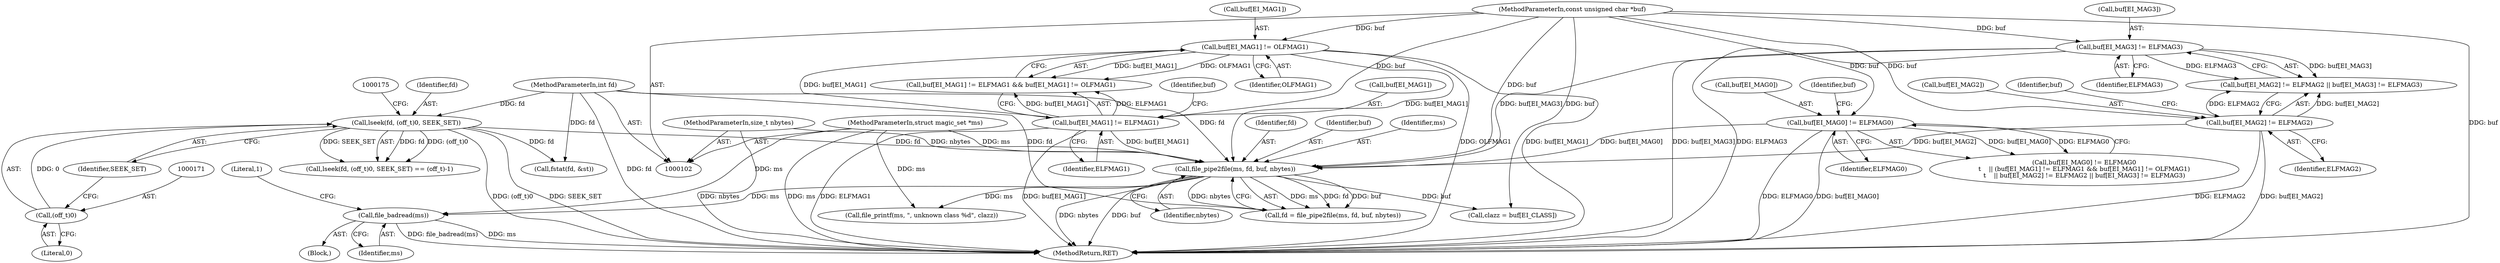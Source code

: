 digraph "0_file_ce90e05774dd77d86cfc8dfa6da57b32816841c4_6@API" {
"1000197" [label="(Call,file_badread(ms))"];
"1000183" [label="(Call,file_pipe2file(ms, fd, buf, nbytes))"];
"1000103" [label="(MethodParameterIn,struct magic_set *ms)"];
"1000168" [label="(Call,lseek(fd, (off_t)0, SEEK_SET))"];
"1000104" [label="(MethodParameterIn,int fd)"];
"1000170" [label="(Call,(off_t)0)"];
"1000158" [label="(Call,buf[EI_MAG3] != ELFMAG3)"];
"1000105" [label="(MethodParameterIn,const unsigned char *buf)"];
"1000147" [label="(Call,buf[EI_MAG1] != OLFMAG1)"];
"1000142" [label="(Call,buf[EI_MAG1] != ELFMAG1)"];
"1000153" [label="(Call,buf[EI_MAG2] != ELFMAG2)"];
"1000135" [label="(Call,buf[EI_MAG0] != ELFMAG0)"];
"1000106" [label="(MethodParameterIn,size_t nbytes)"];
"1000173" [label="(Identifier,SEEK_SET)"];
"1000143" [label="(Call,buf[EI_MAG1])"];
"1000190" [label="(Call,fstat(fd, &st))"];
"1000168" [label="(Call,lseek(fd, (off_t)0, SEEK_SET))"];
"1000141" [label="(Call,buf[EI_MAG1] != ELFMAG1 && buf[EI_MAG1] != OLFMAG1)"];
"1000186" [label="(Identifier,buf)"];
"1000184" [label="(Identifier,ms)"];
"1000134" [label="(Call,buf[EI_MAG0] != ELFMAG0\n\t    || (buf[EI_MAG1] != ELFMAG1 && buf[EI_MAG1] != OLFMAG1)\n\t    || buf[EI_MAG2] != ELFMAG2 || buf[EI_MAG3] != ELFMAG3)"];
"1000152" [label="(Call,buf[EI_MAG2] != ELFMAG2 || buf[EI_MAG3] != ELFMAG3)"];
"1000247" [label="(MethodReturn,RET)"];
"1000159" [label="(Call,buf[EI_MAG3])"];
"1000198" [label="(Identifier,ms)"];
"1000142" [label="(Call,buf[EI_MAG1] != ELFMAG1)"];
"1000105" [label="(MethodParameterIn,const unsigned char *buf)"];
"1000162" [label="(Identifier,ELFMAG3)"];
"1000187" [label="(Identifier,nbytes)"];
"1000157" [label="(Identifier,ELFMAG2)"];
"1000183" [label="(Call,file_pipe2file(ms, fd, buf, nbytes))"];
"1000197" [label="(Call,file_badread(ms))"];
"1000144" [label="(Identifier,buf)"];
"1000201" [label="(Literal,1)"];
"1000135" [label="(Call,buf[EI_MAG0] != ELFMAG0)"];
"1000103" [label="(MethodParameterIn,struct magic_set *ms)"];
"1000170" [label="(Call,(off_t)0)"];
"1000106" [label="(MethodParameterIn,size_t nbytes)"];
"1000146" [label="(Identifier,ELFMAG1)"];
"1000235" [label="(Call,file_printf(ms, \", unknown class %d\", clazz))"];
"1000139" [label="(Identifier,ELFMAG0)"];
"1000158" [label="(Call,buf[EI_MAG3] != ELFMAG3)"];
"1000196" [label="(Block,)"];
"1000148" [label="(Call,buf[EI_MAG1])"];
"1000153" [label="(Call,buf[EI_MAG2] != ELFMAG2)"];
"1000149" [label="(Identifier,buf)"];
"1000154" [label="(Call,buf[EI_MAG2])"];
"1000172" [label="(Literal,0)"];
"1000147" [label="(Call,buf[EI_MAG1] != OLFMAG1)"];
"1000160" [label="(Identifier,buf)"];
"1000181" [label="(Call,fd = file_pipe2file(ms, fd, buf, nbytes))"];
"1000222" [label="(Call,clazz = buf[EI_CLASS])"];
"1000167" [label="(Call,lseek(fd, (off_t)0, SEEK_SET) == (off_t)-1)"];
"1000104" [label="(MethodParameterIn,int fd)"];
"1000185" [label="(Identifier,fd)"];
"1000151" [label="(Identifier,OLFMAG1)"];
"1000169" [label="(Identifier,fd)"];
"1000136" [label="(Call,buf[EI_MAG0])"];
"1000197" -> "1000196"  [label="AST: "];
"1000197" -> "1000198"  [label="CFG: "];
"1000198" -> "1000197"  [label="AST: "];
"1000201" -> "1000197"  [label="CFG: "];
"1000197" -> "1000247"  [label="DDG: file_badread(ms)"];
"1000197" -> "1000247"  [label="DDG: ms"];
"1000183" -> "1000197"  [label="DDG: ms"];
"1000103" -> "1000197"  [label="DDG: ms"];
"1000183" -> "1000181"  [label="AST: "];
"1000183" -> "1000187"  [label="CFG: "];
"1000184" -> "1000183"  [label="AST: "];
"1000185" -> "1000183"  [label="AST: "];
"1000186" -> "1000183"  [label="AST: "];
"1000187" -> "1000183"  [label="AST: "];
"1000181" -> "1000183"  [label="CFG: "];
"1000183" -> "1000247"  [label="DDG: buf"];
"1000183" -> "1000247"  [label="DDG: nbytes"];
"1000183" -> "1000181"  [label="DDG: ms"];
"1000183" -> "1000181"  [label="DDG: fd"];
"1000183" -> "1000181"  [label="DDG: buf"];
"1000183" -> "1000181"  [label="DDG: nbytes"];
"1000103" -> "1000183"  [label="DDG: ms"];
"1000168" -> "1000183"  [label="DDG: fd"];
"1000104" -> "1000183"  [label="DDG: fd"];
"1000158" -> "1000183"  [label="DDG: buf[EI_MAG3]"];
"1000147" -> "1000183"  [label="DDG: buf[EI_MAG1]"];
"1000153" -> "1000183"  [label="DDG: buf[EI_MAG2]"];
"1000142" -> "1000183"  [label="DDG: buf[EI_MAG1]"];
"1000135" -> "1000183"  [label="DDG: buf[EI_MAG0]"];
"1000105" -> "1000183"  [label="DDG: buf"];
"1000106" -> "1000183"  [label="DDG: nbytes"];
"1000183" -> "1000222"  [label="DDG: buf"];
"1000183" -> "1000235"  [label="DDG: ms"];
"1000103" -> "1000102"  [label="AST: "];
"1000103" -> "1000247"  [label="DDG: ms"];
"1000103" -> "1000235"  [label="DDG: ms"];
"1000168" -> "1000167"  [label="AST: "];
"1000168" -> "1000173"  [label="CFG: "];
"1000169" -> "1000168"  [label="AST: "];
"1000170" -> "1000168"  [label="AST: "];
"1000173" -> "1000168"  [label="AST: "];
"1000175" -> "1000168"  [label="CFG: "];
"1000168" -> "1000247"  [label="DDG: SEEK_SET"];
"1000168" -> "1000247"  [label="DDG: (off_t)0"];
"1000168" -> "1000167"  [label="DDG: fd"];
"1000168" -> "1000167"  [label="DDG: (off_t)0"];
"1000168" -> "1000167"  [label="DDG: SEEK_SET"];
"1000104" -> "1000168"  [label="DDG: fd"];
"1000170" -> "1000168"  [label="DDG: 0"];
"1000168" -> "1000190"  [label="DDG: fd"];
"1000104" -> "1000102"  [label="AST: "];
"1000104" -> "1000247"  [label="DDG: fd"];
"1000104" -> "1000181"  [label="DDG: fd"];
"1000104" -> "1000190"  [label="DDG: fd"];
"1000170" -> "1000172"  [label="CFG: "];
"1000171" -> "1000170"  [label="AST: "];
"1000172" -> "1000170"  [label="AST: "];
"1000173" -> "1000170"  [label="CFG: "];
"1000158" -> "1000152"  [label="AST: "];
"1000158" -> "1000162"  [label="CFG: "];
"1000159" -> "1000158"  [label="AST: "];
"1000162" -> "1000158"  [label="AST: "];
"1000152" -> "1000158"  [label="CFG: "];
"1000158" -> "1000247"  [label="DDG: buf[EI_MAG3]"];
"1000158" -> "1000247"  [label="DDG: ELFMAG3"];
"1000158" -> "1000152"  [label="DDG: buf[EI_MAG3]"];
"1000158" -> "1000152"  [label="DDG: ELFMAG3"];
"1000105" -> "1000158"  [label="DDG: buf"];
"1000105" -> "1000102"  [label="AST: "];
"1000105" -> "1000247"  [label="DDG: buf"];
"1000105" -> "1000135"  [label="DDG: buf"];
"1000105" -> "1000142"  [label="DDG: buf"];
"1000105" -> "1000147"  [label="DDG: buf"];
"1000105" -> "1000153"  [label="DDG: buf"];
"1000105" -> "1000222"  [label="DDG: buf"];
"1000147" -> "1000141"  [label="AST: "];
"1000147" -> "1000151"  [label="CFG: "];
"1000148" -> "1000147"  [label="AST: "];
"1000151" -> "1000147"  [label="AST: "];
"1000141" -> "1000147"  [label="CFG: "];
"1000147" -> "1000247"  [label="DDG: OLFMAG1"];
"1000147" -> "1000247"  [label="DDG: buf[EI_MAG1]"];
"1000147" -> "1000141"  [label="DDG: buf[EI_MAG1]"];
"1000147" -> "1000141"  [label="DDG: OLFMAG1"];
"1000142" -> "1000147"  [label="DDG: buf[EI_MAG1]"];
"1000142" -> "1000141"  [label="AST: "];
"1000142" -> "1000146"  [label="CFG: "];
"1000143" -> "1000142"  [label="AST: "];
"1000146" -> "1000142"  [label="AST: "];
"1000149" -> "1000142"  [label="CFG: "];
"1000141" -> "1000142"  [label="CFG: "];
"1000142" -> "1000247"  [label="DDG: buf[EI_MAG1]"];
"1000142" -> "1000247"  [label="DDG: ELFMAG1"];
"1000142" -> "1000141"  [label="DDG: buf[EI_MAG1]"];
"1000142" -> "1000141"  [label="DDG: ELFMAG1"];
"1000153" -> "1000152"  [label="AST: "];
"1000153" -> "1000157"  [label="CFG: "];
"1000154" -> "1000153"  [label="AST: "];
"1000157" -> "1000153"  [label="AST: "];
"1000160" -> "1000153"  [label="CFG: "];
"1000152" -> "1000153"  [label="CFG: "];
"1000153" -> "1000247"  [label="DDG: buf[EI_MAG2]"];
"1000153" -> "1000247"  [label="DDG: ELFMAG2"];
"1000153" -> "1000152"  [label="DDG: buf[EI_MAG2]"];
"1000153" -> "1000152"  [label="DDG: ELFMAG2"];
"1000135" -> "1000134"  [label="AST: "];
"1000135" -> "1000139"  [label="CFG: "];
"1000136" -> "1000135"  [label="AST: "];
"1000139" -> "1000135"  [label="AST: "];
"1000144" -> "1000135"  [label="CFG: "];
"1000134" -> "1000135"  [label="CFG: "];
"1000135" -> "1000247"  [label="DDG: ELFMAG0"];
"1000135" -> "1000247"  [label="DDG: buf[EI_MAG0]"];
"1000135" -> "1000134"  [label="DDG: buf[EI_MAG0]"];
"1000135" -> "1000134"  [label="DDG: ELFMAG0"];
"1000106" -> "1000102"  [label="AST: "];
"1000106" -> "1000247"  [label="DDG: nbytes"];
}
